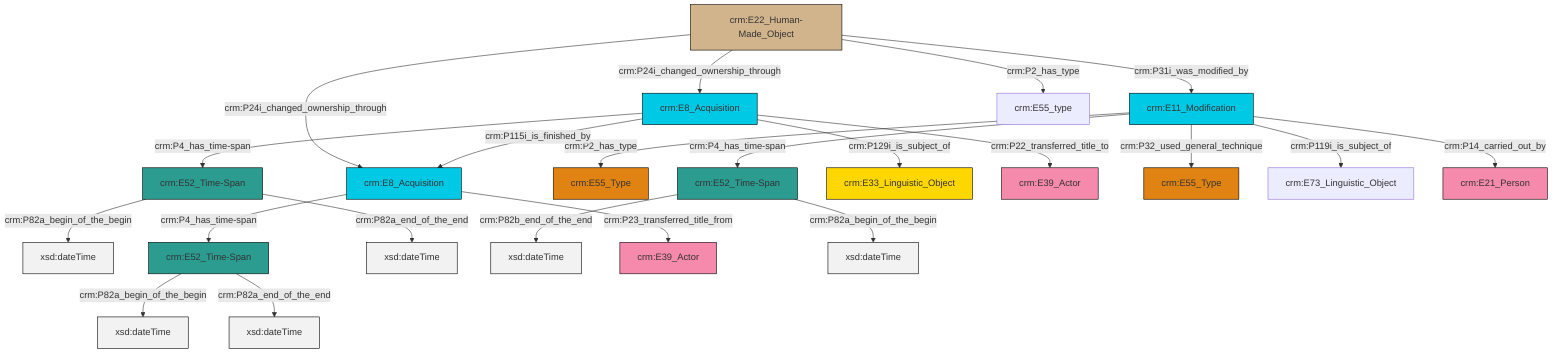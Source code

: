 graph TD
classDef Literal fill:#f2f2f2,stroke:#000000;
classDef CRM_Entity fill:#FFFFFF,stroke:#000000;
classDef Temporal_Entity fill:#00C9E6, stroke:#000000;
classDef Type fill:#E18312, stroke:#000000;
classDef Time-Span fill:#2C9C91, stroke:#000000;
classDef Appellation fill:#FFEB7F, stroke:#000000;
classDef Place fill:#008836, stroke:#000000;
classDef Persistent_Item fill:#B266B2, stroke:#000000;
classDef Conceptual_Object fill:#FFD700, stroke:#000000;
classDef Physical_Thing fill:#D2B48C, stroke:#000000;
classDef Actor fill:#f58aad, stroke:#000000;
classDef PC_Classes fill:#4ce600, stroke:#000000;
classDef Multi fill:#cccccc,stroke:#000000;

0["crm:E52_Time-Span"]:::Time-Span -->|crm:P82a_begin_of_the_begin| 1[xsd:dateTime]:::Literal
2["crm:E8_Acquisition"]:::Temporal_Entity -->|crm:P4_has_time-span| 3["crm:E52_Time-Span"]:::Time-Span
4["crm:E22_Human-Made_Object"]:::Physical_Thing -->|crm:P24i_changed_ownership_through| 2["crm:E8_Acquisition"]:::Temporal_Entity
10["crm:E8_Acquisition"]:::Temporal_Entity -->|crm:P4_has_time-span| 0["crm:E52_Time-Span"]:::Time-Span
10["crm:E8_Acquisition"]:::Temporal_Entity -->|crm:P129i_is_subject_of| 13["crm:E33_Linguistic_Object"]:::Conceptual_Object
4["crm:E22_Human-Made_Object"]:::Physical_Thing -->|crm:P31i_was_modified_by| 11["crm:E11_Modification"]:::Temporal_Entity
10["crm:E8_Acquisition"]:::Temporal_Entity -->|crm:P22_transferred_title_to| 14["crm:E39_Actor"]:::Actor
11["crm:E11_Modification"]:::Temporal_Entity -->|crm:P2_has_type| 6["crm:E55_Type"]:::Type
4["crm:E22_Human-Made_Object"]:::Physical_Thing -->|crm:P24i_changed_ownership_through| 10["crm:E8_Acquisition"]:::Temporal_Entity
0["crm:E52_Time-Span"]:::Time-Span -->|crm:P82a_end_of_the_end| 18[xsd:dateTime]:::Literal
11["crm:E11_Modification"]:::Temporal_Entity -->|crm:P32_used_general_technique| 16["crm:E55_Type"]:::Type
8["crm:E52_Time-Span"]:::Time-Span -->|crm:P82b_end_of_the_end| 20[xsd:dateTime]:::Literal
8["crm:E52_Time-Span"]:::Time-Span -->|crm:P82a_begin_of_the_begin| 23[xsd:dateTime]:::Literal
2["crm:E8_Acquisition"]:::Temporal_Entity -->|crm:P23_transferred_title_from| 21["crm:E39_Actor"]:::Actor
11["crm:E11_Modification"]:::Temporal_Entity -->|crm:P4_has_time-span| 8["crm:E52_Time-Span"]:::Time-Span
11["crm:E11_Modification"]:::Temporal_Entity -->|crm:P119i_is_subject_of| 27["crm:E73_Linguistic_Object"]:::Default
11["crm:E11_Modification"]:::Temporal_Entity -->|crm:P14_carried_out_by| 31["crm:E21_Person"]:::Actor
3["crm:E52_Time-Span"]:::Time-Span -->|crm:P82a_begin_of_the_begin| 33[xsd:dateTime]:::Literal
10["crm:E8_Acquisition"]:::Temporal_Entity -->|crm:P115i_is_finished_by| 2["crm:E8_Acquisition"]:::Temporal_Entity
4["crm:E22_Human-Made_Object"]:::Physical_Thing -->|crm:P2_has_type| 25["crm:E55_type"]:::Default
3["crm:E52_Time-Span"]:::Time-Span -->|crm:P82a_end_of_the_end| 35[xsd:dateTime]:::Literal